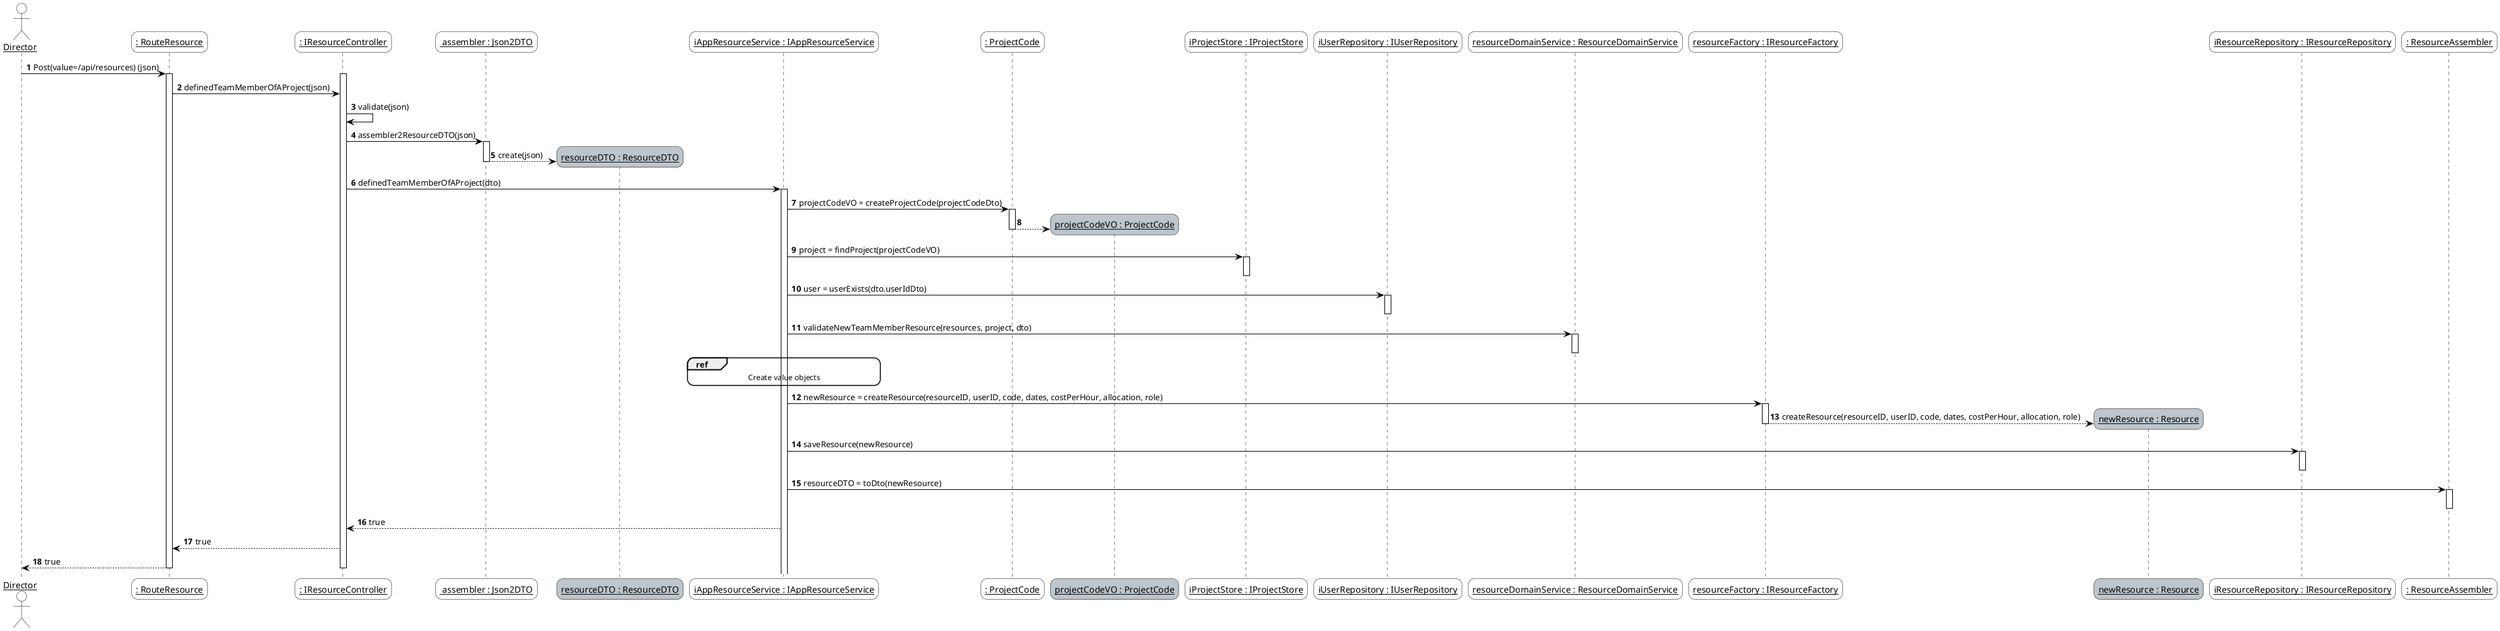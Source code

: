 @startuml
skinparam roundcorner 20
skinparam maxmessagesize 0
skinparam sequenceParticipant underline
skinparam sequence {
ArrowColor black
ActorBorderColor #black
LifeLineBorderColor black
LifeLineBackgroundColor white
ParticipantBorderColor black
ParticipantBackgroundColor #transparent
ParticipantFontName Aapex
ParticipantFontSize 14
ParticipantFontColor black
ActorBackgroundColor #transparent
ActorFontColor black
ActorFontSize 14
ActorFontName Aapex
}

autonumber
actor "Director" as Director

Director-> ": RouteResource" : Post(value=/api/resources) (json)
activate ": RouteResource"
activate ": IResourceController"

     ": RouteResource"-> ": IResourceController" : definedTeamMemberOfAProject(json)
     ": IResourceController" -> ": IResourceController" : validate(json)

     ": IResourceController" -> " assembler : Json2DTO" : assembler2ResourceDTO(json)
     activate " assembler : Json2DTO"
     create participant "resourceDTO : ResourceDTO" as dto #BCC6CC
      " assembler : Json2DTO" --> dto : create(json)
       deactivate " assembler : Json2DTO"


    ": IResourceController" -> "iAppResourceService : IAppResourceService" : definedTeamMemberOfAProject(dto)
    activate "iAppResourceService : IAppResourceService"
    "iAppResourceService : IAppResourceService" -> ": ProjectCode" : projectCodeVO = createProjectCode(projectCodeDto)
    activate ": ProjectCode"

    create participant "projectCodeVO : ProjectCode" as pc #BCC6CC

    ": ProjectCode" --> pc
deactivate ": ProjectCode"


"iAppResourceService : IAppResourceService" -> "iProjectStore : IProjectStore" : project = findProject(projectCodeVO)
       activate "iProjectStore : IProjectStore"
       deactivate "iProjectStore : IProjectStore"
    "iAppResourceService : IAppResourceService" -> "iUserRepository : IUserRepository" : user = userExists(dto.userIdDto)
       activate "iUserRepository : IUserRepository"
       deactivate "iUserRepository : IUserRepository"

       "iAppResourceService : IAppResourceService" -> "resourceDomainService : ResourceDomainService" : validateNewTeamMemberResource(resources, project, dto)
              activate "resourceDomainService : ResourceDomainService"
              deactivate "resourceDomainService : ResourceDomainService"
ref over "iAppResourceService : IAppResourceService" : Create value objects

              "iAppResourceService : IAppResourceService" -> "resourceFactory : IResourceFactory" : newResource = createResource(resourceID, userID, code, dates, costPerHour, allocation, role)
                            activate "resourceFactory : IResourceFactory"


                            create participant "newResource : Resource" as new #BCC6CC
                                  "resourceFactory : IResourceFactory" --> new : createResource(resourceID, userID, code, dates, costPerHour, allocation, role)

       deactivate "resourceFactory : IResourceFactory"

        "iAppResourceService : IAppResourceService" -> "iResourceRepository : IResourceRepository" :  saveResource(newResource)
                     activate "iResourceRepository : IResourceRepository"
                     deactivate "iResourceRepository : IResourceRepository"

                      "iAppResourceService : IAppResourceService" -> ": ResourceAssembler" : resourceDTO = toDto(newResource)
                                          activate ": ResourceAssembler"
                                          deactivate ": ResourceAssembler"


                                          ": IResourceController" <-- "iAppResourceService : IAppResourceService" : true
                                          ": RouteResource" <-- ": IResourceController" : true
                                           Director <-- ": RouteResource" : true

                                                                                    deactivate ": ResourceAssembler"

    deactivate ": IResourceController"
deactivate ": RouteResource"
@enduml